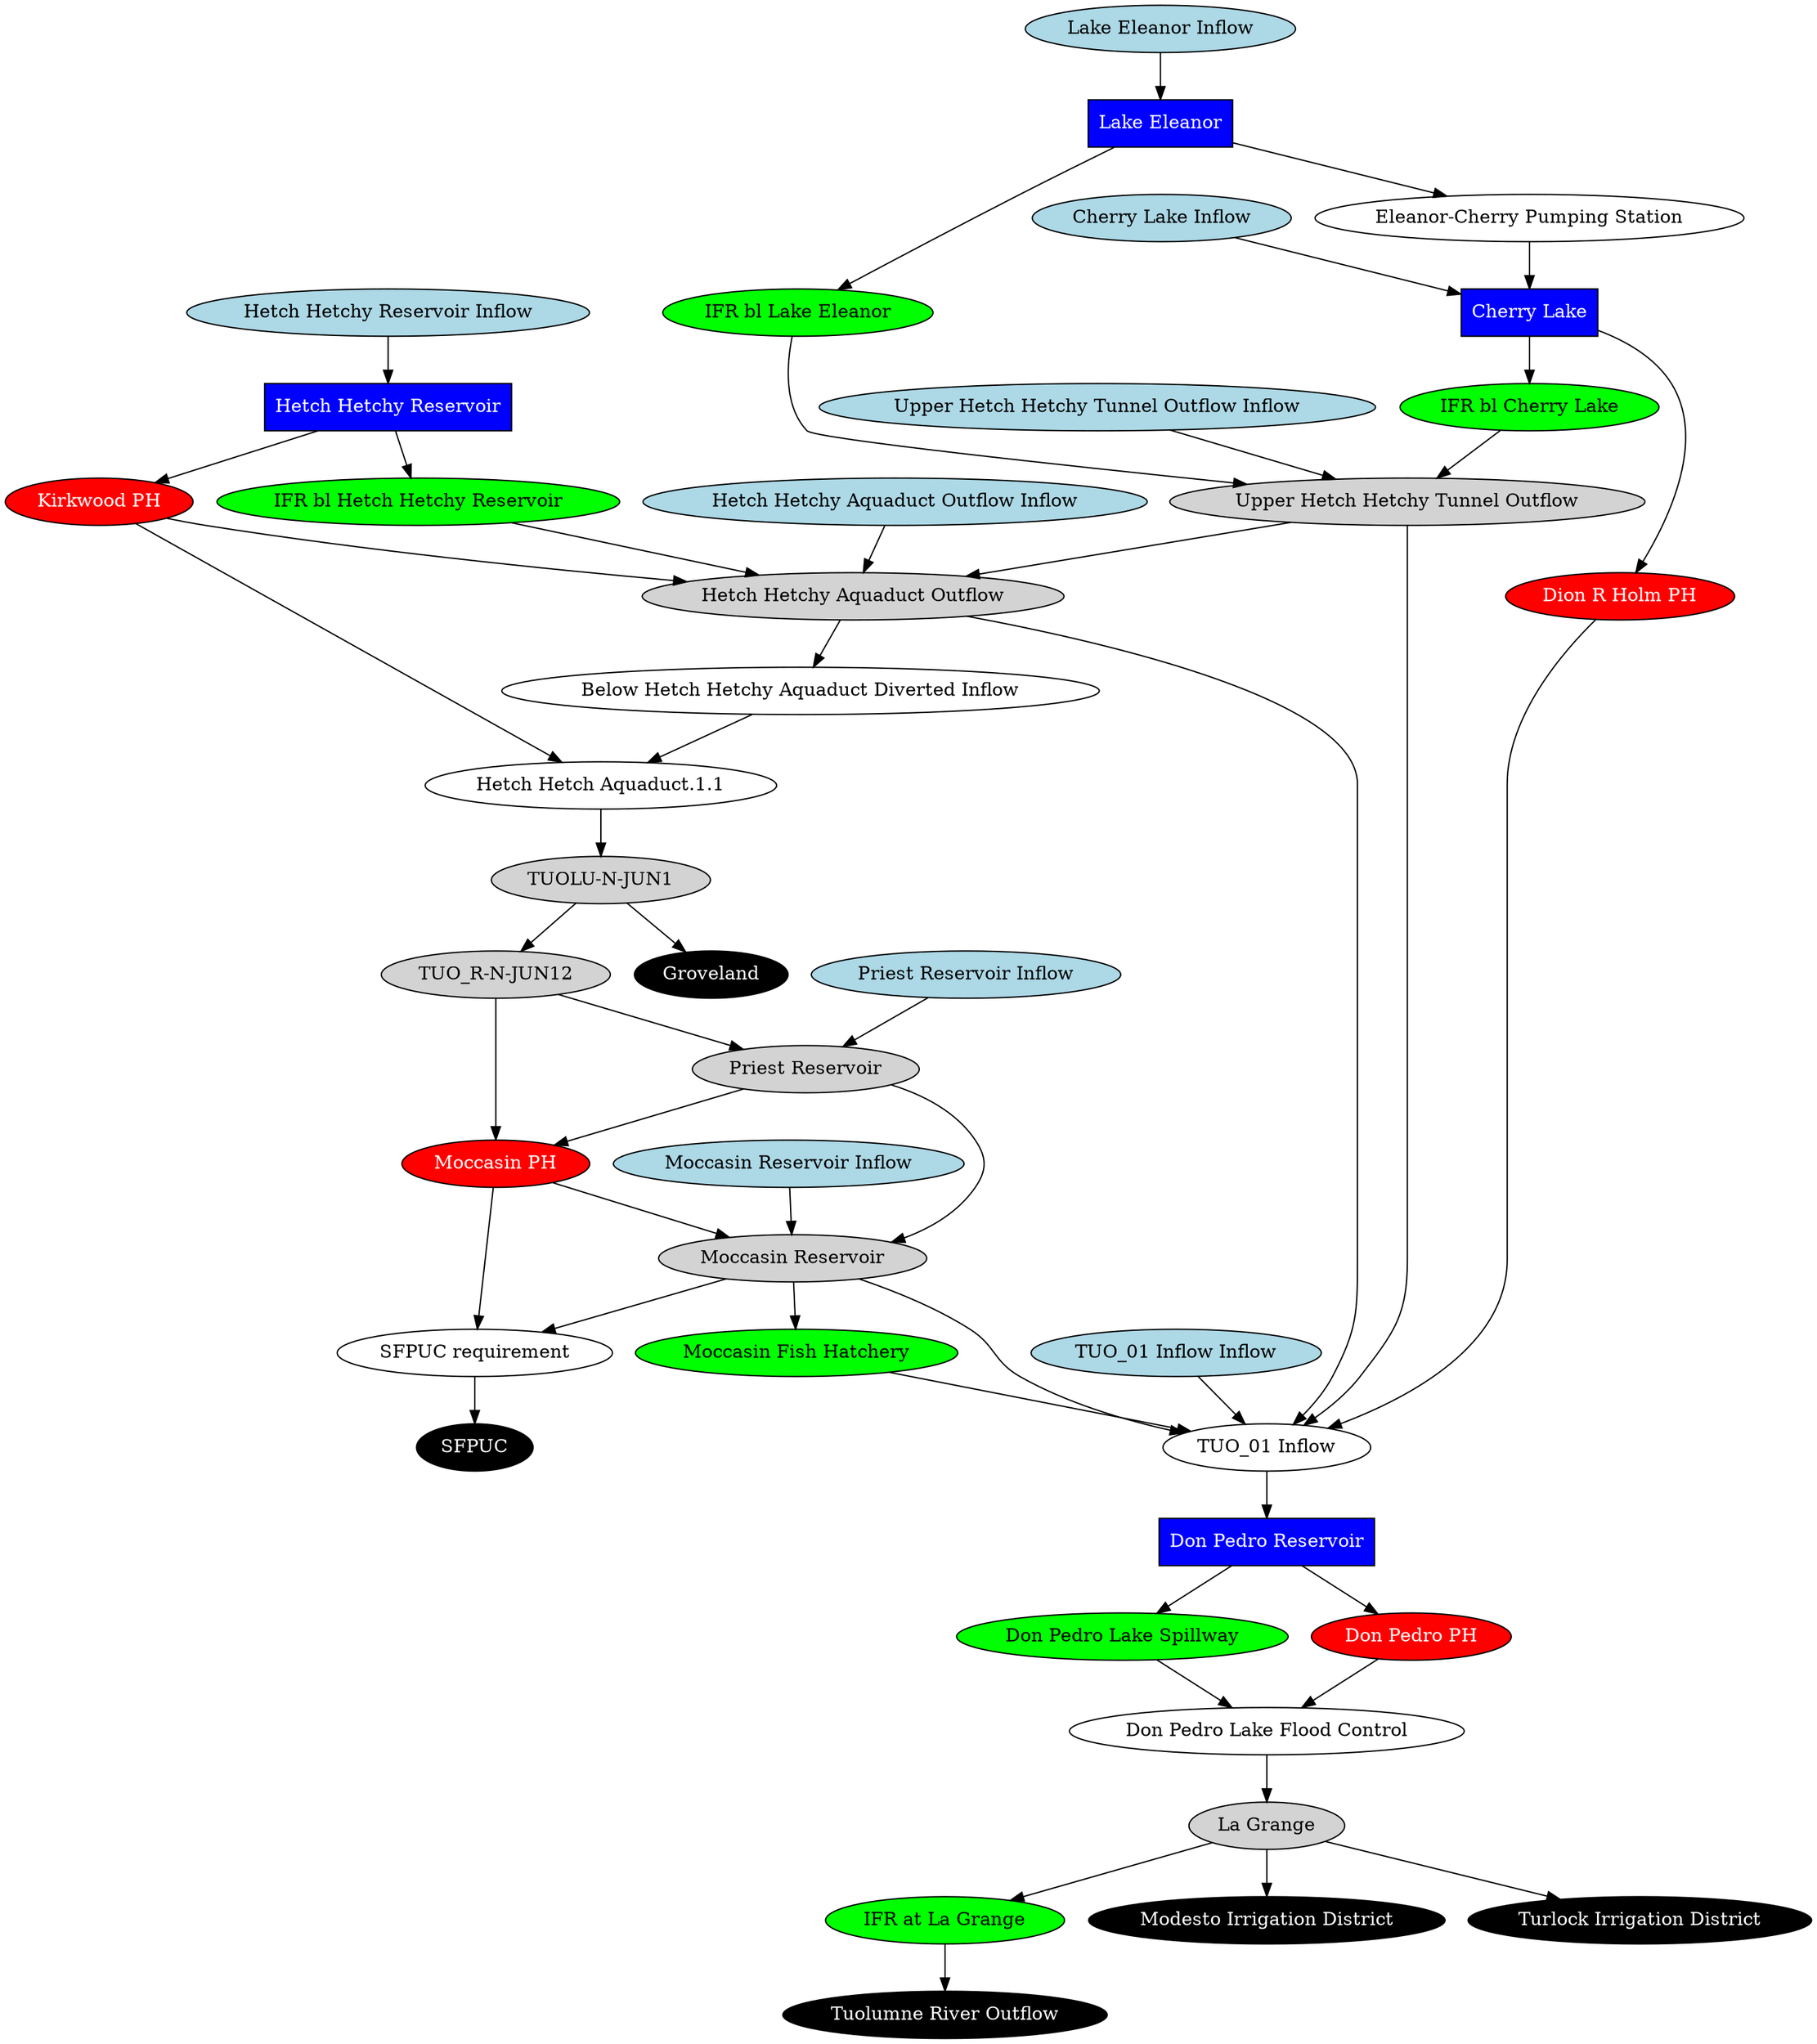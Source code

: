 // tuolumne
digraph tuolumne {
	"TUO_01 Inflow Inflow" [fillcolor=lightblue fontcolor=black shape=oval style=filled]
	"Upper Hetch Hetchy Tunnel Outflow Inflow" [fillcolor=lightblue fontcolor=black shape=oval style=filled]
	"Cherry Lake Inflow" [fillcolor=lightblue fontcolor=black shape=oval style=filled]
	"Lake Eleanor Inflow" [fillcolor=lightblue fontcolor=black shape=oval style=filled]
	"Hetch Hetchy Reservoir Inflow" [fillcolor=lightblue fontcolor=black shape=oval style=filled]
	"Moccasin Reservoir Inflow" [fillcolor=lightblue fontcolor=black shape=oval style=filled]
	"Priest Reservoir Inflow" [fillcolor=lightblue fontcolor=black shape=oval style=filled]
	"Hetch Hetchy Aquaduct Outflow Inflow" [fillcolor=lightblue fontcolor=black shape=oval style=filled]
	"Below Hetch Hetchy Aquaduct Diverted Inflow" [fillcolor=white fontcolor=black shape=oval style=filled]
	"Don Pedro Lake Flood Control" [fillcolor=white fontcolor=black shape=oval style=filled]
	"Hetch Hetch Aquaduct.1.1" [fillcolor=white fontcolor=black shape=oval style=filled]
	"Cherry Lake" [fillcolor=blue fontcolor=white shape=rect style=filled]
	"Dion R Holm PH" [fillcolor=red fontcolor=white shape=oval style=filled]
	"Don Pedro Lake Spillway" [fillcolor=green fontcolor=black shape=oval style=filled]
	"Don Pedro PH" [fillcolor=red fontcolor=white shape=oval style=filled]
	"Don Pedro Reservoir" [fillcolor=blue fontcolor=white shape=rect style=filled]
	"Eleanor-Cherry Pumping Station" [fillcolor=white fontcolor=black shape=oval style=filled]
	Groveland [fillcolor=black fontcolor=white shape=oval style=filled]
	"Hetch Hetchy Aquaduct Outflow" [fillcolor=lightgrey fontcolor=black shape=oval style=filled]
	"Hetch Hetchy Reservoir" [fillcolor=blue fontcolor=white shape=rect style=filled]
	"IFR bl Cherry Lake" [fillcolor=green fontcolor=black shape=oval style=filled]
	"IFR at La Grange" [fillcolor=green fontcolor=black shape=oval style=filled]
	"IFR bl Hetch Hetchy Reservoir" [fillcolor=green fontcolor=black shape=oval style=filled]
	"IFR bl Lake Eleanor" [fillcolor=green fontcolor=black shape=oval style=filled]
	"Moccasin Fish Hatchery" [fillcolor=green fontcolor=black shape=oval style=filled]
	"Kirkwood PH" [fillcolor=red fontcolor=white shape=oval style=filled]
	"La Grange" [fillcolor=lightgrey fontcolor=black shape=oval style=filled]
	"Lake Eleanor" [fillcolor=blue fontcolor=white shape=rect style=filled]
	"Moccasin PH" [fillcolor=red fontcolor=white shape=oval style=filled]
	"Moccasin Reservoir" [fillcolor=lightgrey fontcolor=black shape=oval style=filled]
	"Modesto Irrigation District" [fillcolor=black fontcolor=white shape=oval style=filled]
	"Priest Reservoir" [fillcolor=lightgrey fontcolor=black shape=oval style=filled]
	SFPUC [fillcolor=black fontcolor=white shape=oval style=filled]
	"SFPUC requirement" [fillcolor=white fontcolor=black shape=oval style=filled]
	"TUOLU-N-JUN1" [fillcolor=lightgrey fontcolor=black shape=oval style=filled]
	"Tuolumne River Outflow" [fillcolor=black fontcolor=white shape=oval style=filled]
	"TUO_01 Inflow" [fillcolor=white fontcolor=black shape=oval style=filled]
	"TUO_R-N-JUN12" [fillcolor=lightgrey fontcolor=black shape=oval style=filled]
	"Turlock Irrigation District" [fillcolor=black fontcolor=white shape=oval style=filled]
	"Upper Hetch Hetchy Tunnel Outflow" [fillcolor=lightgrey fontcolor=black shape=oval style=filled]
	"Hetch Hetchy Aquaduct Outflow" -> "Below Hetch Hetchy Aquaduct Diverted Inflow"
	"Hetch Hetch Aquaduct.1.1" -> "TUOLU-N-JUN1"
	"SFPUC requirement" -> SFPUC
	"Cherry Lake" -> "IFR bl Cherry Lake"
	"Cherry Lake" -> "Dion R Holm PH"
	"Hetch Hetchy Reservoir" -> "IFR bl Hetch Hetchy Reservoir"
	"Lake Eleanor" -> "IFR bl Lake Eleanor"
	"Lake Eleanor" -> "Eleanor-Cherry Pumping Station"
	"Eleanor-Cherry Pumping Station" -> "Cherry Lake"
	"TUO_01 Inflow Inflow" -> "TUO_01 Inflow"
	"Hetch Hetchy Reservoir" -> "Kirkwood PH"
	"TUOLU-N-JUN1" -> Groveland
	"TUOLU-N-JUN1" -> "TUO_R-N-JUN12"
	"TUO_R-N-JUN12" -> "Priest Reservoir"
	"Kirkwood PH" -> "Hetch Hetchy Aquaduct Outflow"
	"Moccasin Reservoir" -> "Moccasin Fish Hatchery"
	"La Grange" -> "IFR at La Grange"
	"Don Pedro Reservoir" -> "Don Pedro Lake Spillway"
	"Don Pedro Reservoir" -> "Don Pedro PH"
	"Don Pedro Lake Flood Control" -> "La Grange"
	"TUO_01 Inflow" -> "Don Pedro Reservoir"
	"Moccasin PH" -> "Moccasin Reservoir"
	"Don Pedro Lake Spillway" -> "Don Pedro Lake Flood Control"
	"Don Pedro PH" -> "Don Pedro Lake Flood Control"
	"Upper Hetch Hetchy Tunnel Outflow Inflow" -> "Upper Hetch Hetchy Tunnel Outflow"
	"Cherry Lake Inflow" -> "Cherry Lake"
	"Lake Eleanor Inflow" -> "Lake Eleanor"
	"Hetch Hetchy Reservoir Inflow" -> "Hetch Hetchy Reservoir"
	"Moccasin Reservoir Inflow" -> "Moccasin Reservoir"
	"Priest Reservoir" -> "Moccasin Reservoir"
	"Priest Reservoir Inflow" -> "Priest Reservoir"
	"Moccasin Reservoir" -> "SFPUC requirement"
	"Moccasin PH" -> "SFPUC requirement"
	"TUO_R-N-JUN12" -> "Moccasin PH"
	"Priest Reservoir" -> "Moccasin PH"
	"Below Hetch Hetchy Aquaduct Diverted Inflow" -> "Hetch Hetch Aquaduct.1.1"
	"Kirkwood PH" -> "Hetch Hetch Aquaduct.1.1"
	"Hetch Hetchy Aquaduct Outflow Inflow" -> "Hetch Hetchy Aquaduct Outflow"
	"IFR bl Hetch Hetchy Reservoir" -> "Hetch Hetchy Aquaduct Outflow"
	"IFR bl Cherry Lake" -> "Upper Hetch Hetchy Tunnel Outflow"
	"IFR bl Lake Eleanor" -> "Upper Hetch Hetchy Tunnel Outflow"
	"Upper Hetch Hetchy Tunnel Outflow" -> "Hetch Hetchy Aquaduct Outflow"
	"La Grange" -> "Modesto Irrigation District"
	"La Grange" -> "Turlock Irrigation District"
	"IFR at La Grange" -> "Tuolumne River Outflow"
	"Moccasin Reservoir" -> "TUO_01 Inflow"
	"Moccasin Fish Hatchery" -> "TUO_01 Inflow"
	"Hetch Hetchy Aquaduct Outflow" -> "TUO_01 Inflow"
	"Dion R Holm PH" -> "TUO_01 Inflow"
	"Upper Hetch Hetchy Tunnel Outflow" -> "TUO_01 Inflow"
}
